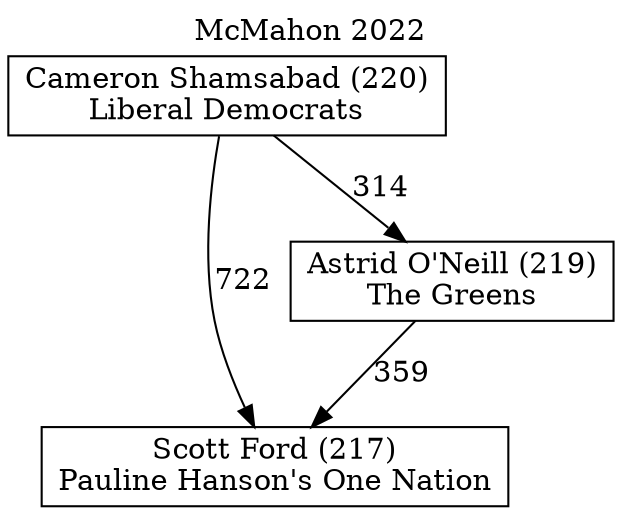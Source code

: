 // House preference flow
digraph "Scott Ford (217)_McMahon_2022" {
	graph [label="McMahon 2022" labelloc=t mclimit=10]
	node [shape=box]
	"Scott Ford (217)" [label="Scott Ford (217)
Pauline Hanson's One Nation"]
	"Astrid O'Neill (219)" [label="Astrid O'Neill (219)
The Greens"]
	"Cameron Shamsabad (220)" [label="Cameron Shamsabad (220)
Liberal Democrats"]
	"Astrid O'Neill (219)" -> "Scott Ford (217)" [label=359]
	"Cameron Shamsabad (220)" -> "Astrid O'Neill (219)" [label=314]
	"Cameron Shamsabad (220)" -> "Scott Ford (217)" [label=722]
}
